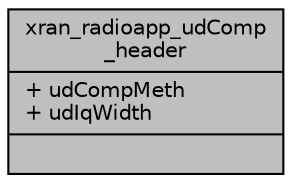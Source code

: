 digraph "xran_radioapp_udComp_header"
{
 // LATEX_PDF_SIZE
  edge [fontname="Helvetica",fontsize="10",labelfontname="Helvetica",labelfontsize="10"];
  node [fontname="Helvetica",fontsize="10",shape=record];
  Node1 [label="{xran_radioapp_udComp\l_header\n|+ udCompMeth\l+ udIqWidth\l|}",height=0.2,width=0.4,color="black", fillcolor="grey75", style="filled", fontcolor="black",tooltip=" "];
}

